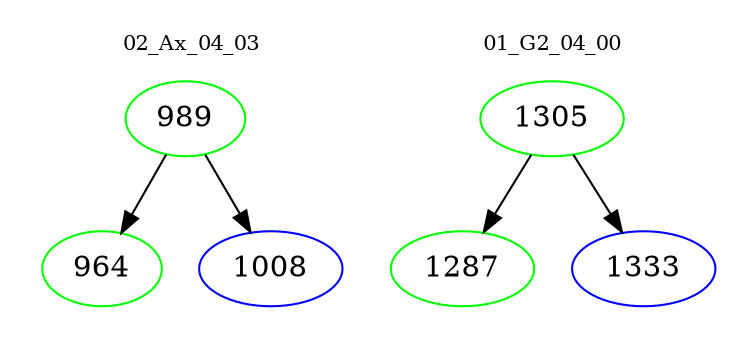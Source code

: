 digraph{
subgraph cluster_0 {
color = white
label = "02_Ax_04_03";
fontsize=10;
T0_989 [label="989", color="green"]
T0_989 -> T0_964 [color="black"]
T0_964 [label="964", color="green"]
T0_989 -> T0_1008 [color="black"]
T0_1008 [label="1008", color="blue"]
}
subgraph cluster_1 {
color = white
label = "01_G2_04_00";
fontsize=10;
T1_1305 [label="1305", color="green"]
T1_1305 -> T1_1287 [color="black"]
T1_1287 [label="1287", color="green"]
T1_1305 -> T1_1333 [color="black"]
T1_1333 [label="1333", color="blue"]
}
}
